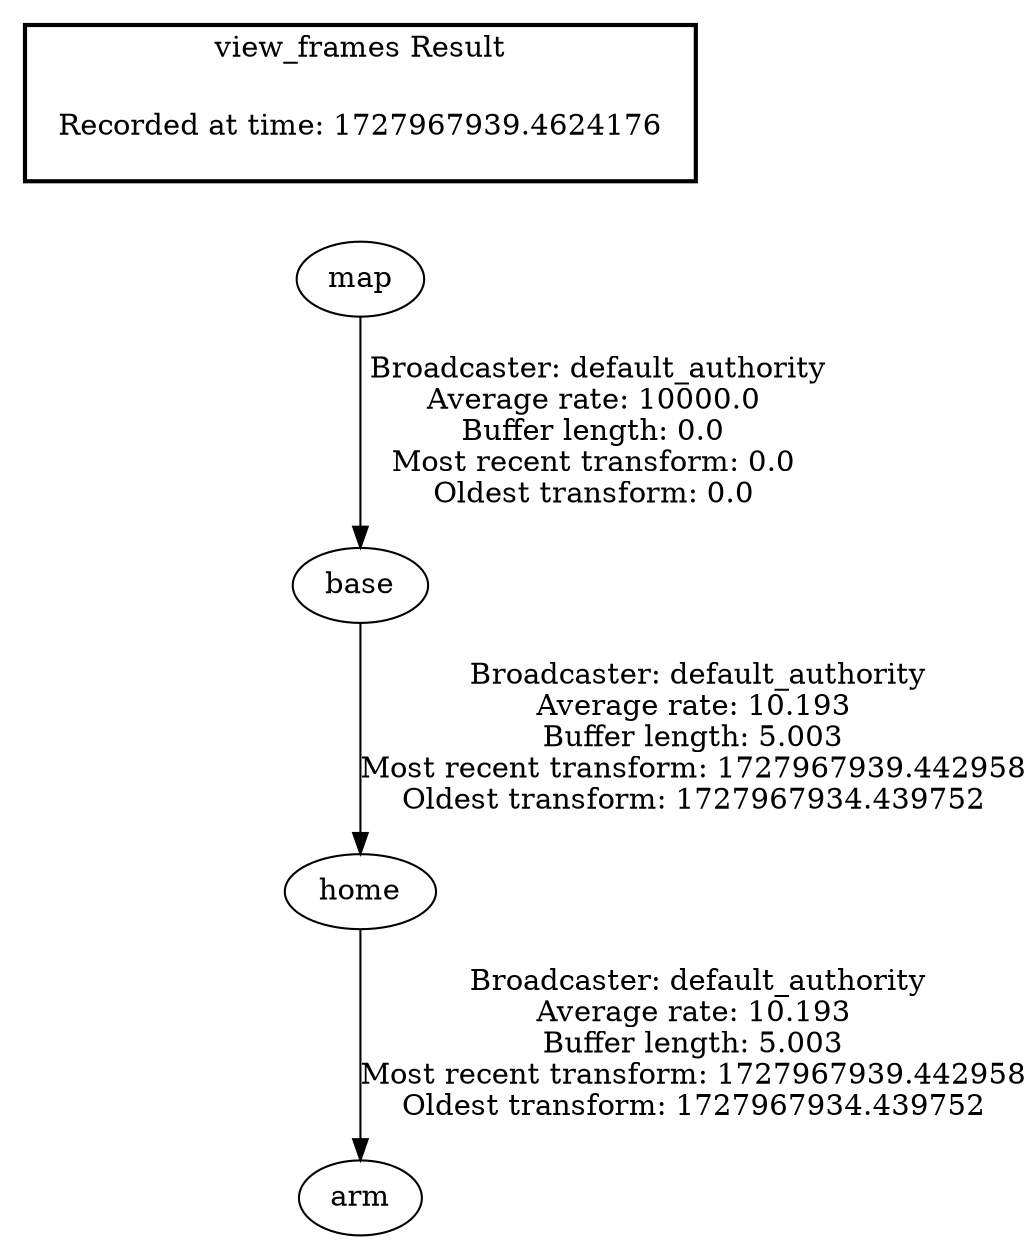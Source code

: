 digraph G {
"base" -> "home"[label=" Broadcaster: default_authority\nAverage rate: 10.193\nBuffer length: 5.003\nMost recent transform: 1727967939.442958\nOldest transform: 1727967934.439752\n"];
"map" -> "base"[label=" Broadcaster: default_authority\nAverage rate: 10000.0\nBuffer length: 0.0\nMost recent transform: 0.0\nOldest transform: 0.0\n"];
"home" -> "arm"[label=" Broadcaster: default_authority\nAverage rate: 10.193\nBuffer length: 5.003\nMost recent transform: 1727967939.442958\nOldest transform: 1727967934.439752\n"];
edge [style=invis];
 subgraph cluster_legend { style=bold; color=black; label ="view_frames Result";
"Recorded at time: 1727967939.4624176"[ shape=plaintext ] ;
}->"map";
}